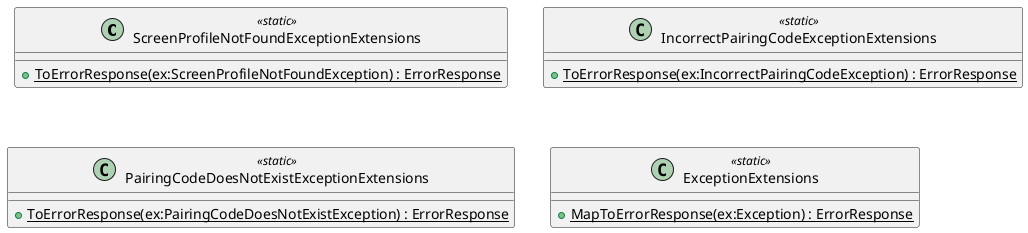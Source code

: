 @startuml
class ScreenProfileNotFoundExceptionExtensions <<static>> {
    + {static} ToErrorResponse(ex:ScreenProfileNotFoundException) : ErrorResponse
}
class IncorrectPairingCodeExceptionExtensions <<static>> {
    + {static} ToErrorResponse(ex:IncorrectPairingCodeException) : ErrorResponse
}
class PairingCodeDoesNotExistExceptionExtensions <<static>> {
    + {static} ToErrorResponse(ex:PairingCodeDoesNotExistException) : ErrorResponse
}
class ExceptionExtensions <<static>> {
    + {static} MapToErrorResponse(ex:Exception) : ErrorResponse
}
@enduml
